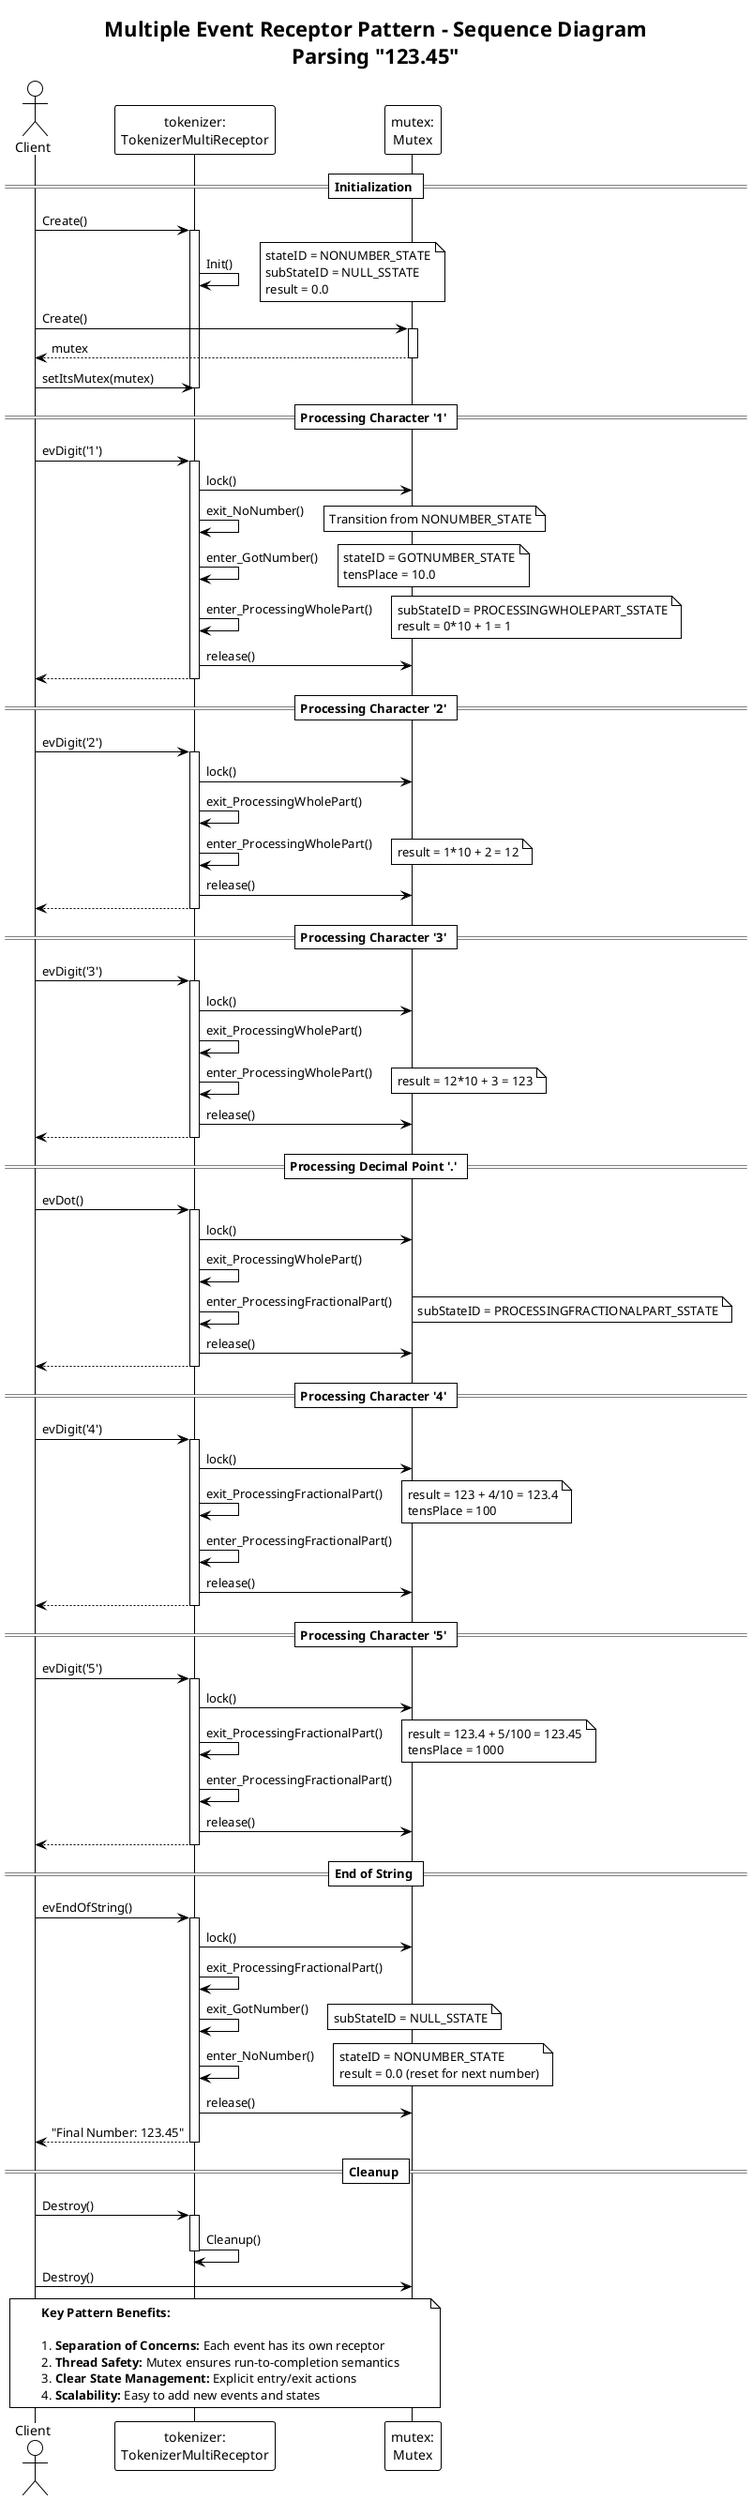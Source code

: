 @startuml MultipleReceptorPattern_SequenceDiagram

!theme plain
title Multiple Event Receptor Pattern - Sequence Diagram\nParsing "123.45"

' Participants
actor Client
participant "tokenizer:\nTokenizerMultiReceptor" as TMR
participant "mutex:\nMutex" as Mutex

' Styling
skinparam participant {
    BackgroundColor LightBlue
    BorderColor Black
}
skinparam actor {
    BackgroundColor LightYellow
}

== Initialization ==
Client -> TMR: Create()
activate TMR
TMR -> TMR: Init()
note right: stateID = NONUMBER_STATE\nsubStateID = NULL_SSTATE\nresult = 0.0

Client -> Mutex: Create()
activate Mutex
return mutex

Client -> TMR: setItsMutex(mutex)
deactivate TMR

== Processing Character '1' ==
Client -> TMR: evDigit('1')
activate TMR
TMR -> Mutex: lock()
TMR -> TMR: exit_NoNumber()
note right: Transition from NONUMBER_STATE
TMR -> TMR: enter_GotNumber()
note right: stateID = GOTNUMBER_STATE\ntensPlace = 10.0
TMR -> TMR: enter_ProcessingWholePart()
note right: subStateID = PROCESSINGWHOLEPART_SSTATE\nresult = 0*10 + 1 = 1
TMR -> Mutex: release()
return
deactivate TMR

== Processing Character '2' ==
Client -> TMR: evDigit('2')
activate TMR
TMR -> Mutex: lock()
TMR -> TMR: exit_ProcessingWholePart()
TMR -> TMR: enter_ProcessingWholePart()
note right: result = 1*10 + 2 = 12
TMR -> Mutex: release()
return
deactivate TMR

== Processing Character '3' ==
Client -> TMR: evDigit('3')
activate TMR
TMR -> Mutex: lock()
TMR -> TMR: exit_ProcessingWholePart()
TMR -> TMR: enter_ProcessingWholePart()
note right: result = 12*10 + 3 = 123
TMR -> Mutex: release()
return
deactivate TMR

== Processing Decimal Point '.' ==
Client -> TMR: evDot()
activate TMR
TMR -> Mutex: lock()
TMR -> TMR: exit_ProcessingWholePart()
TMR -> TMR: enter_ProcessingFractionalPart()
note right: subStateID = PROCESSINGFRACTIONALPART_SSTATE
TMR -> Mutex: release()
return
deactivate TMR

== Processing Character '4' ==
Client -> TMR: evDigit('4')
activate TMR
TMR -> Mutex: lock()
TMR -> TMR: exit_ProcessingFractionalPart()
note right: result = 123 + 4/10 = 123.4\ntensPlace = 100
TMR -> TMR: enter_ProcessingFractionalPart()
TMR -> Mutex: release()
return
deactivate TMR

== Processing Character '5' ==
Client -> TMR: evDigit('5')
activate TMR
TMR -> Mutex: lock()
TMR -> TMR: exit_ProcessingFractionalPart()
note right: result = 123.4 + 5/100 = 123.45\ntensPlace = 1000
TMR -> TMR: enter_ProcessingFractionalPart()
TMR -> Mutex: release()
return
deactivate TMR

== End of String ==
Client -> TMR: evEndOfString()
activate TMR
TMR -> Mutex: lock()
TMR -> TMR: exit_ProcessingFractionalPart()
TMR -> TMR: exit_GotNumber()
note right: subStateID = NULL_SSTATE
TMR -> TMR: enter_NoNumber()
note right: stateID = NONUMBER_STATE\nresult = 0.0 (reset for next number)
TMR -> Mutex: release()
return "Final Number: 123.45"
deactivate TMR

== Cleanup ==
Client -> TMR: Destroy()
activate TMR
TMR -> TMR: Cleanup()
deactivate TMR

Client -> Mutex: Destroy()
deactivate Mutex

note over Client, Mutex
  <b>Key Pattern Benefits:</b>
  
  1. <b>Separation of Concerns:</b> Each event has its own receptor
  2. <b>Thread Safety:</b> Mutex ensures run-to-completion semantics
  3. <b>Clear State Management:</b> Explicit entry/exit actions
  4. <b>Scalability:</b> Easy to add new events and states
end note

@enduml
